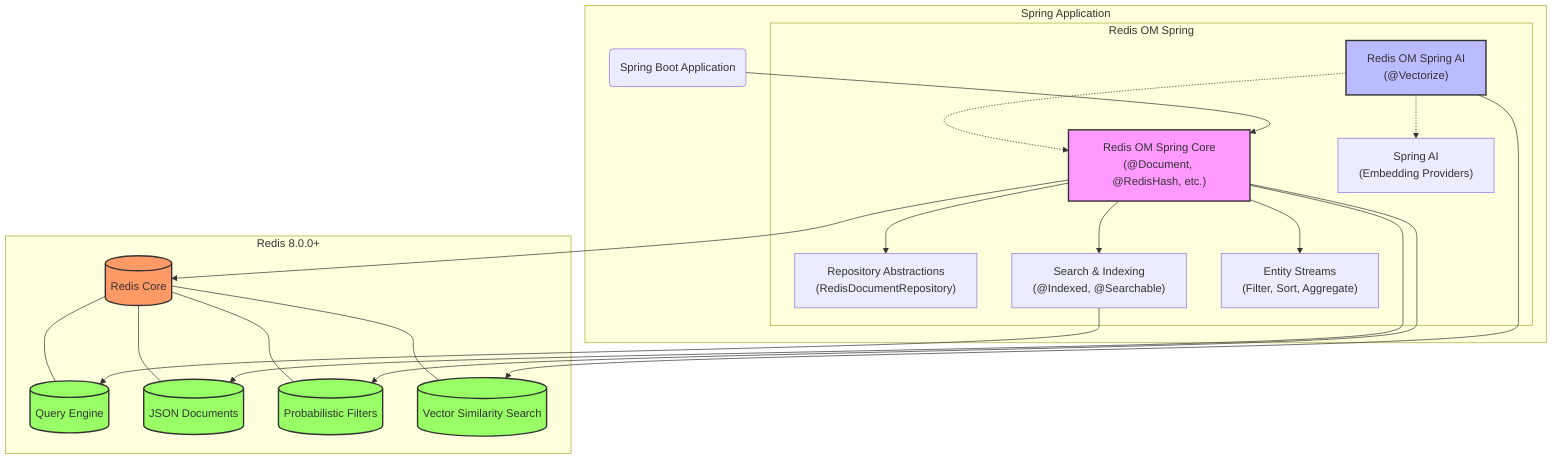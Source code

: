 graph TD
    subgraph "Spring Application"
        SpringApp("Spring Boot Application")
        
        subgraph "Redis OM Spring"
            redisOM["Redis OM Spring Core\n(@Document, @RedisHash, etc.)"]
            redisOMAI["Redis OM Spring AI\n(@Vectorize)"]
            redisOMRepo["Repository Abstractions\n(RedisDocumentRepository)"]
            redisOMSearch["Search & Indexing\n(@Indexed, @Searchable)"]
            redisOMStream["Entity Streams\n(Filter, Sort, Aggregate)"]
            
            redisOM --> redisOMRepo
            redisOM --> redisOMSearch
            redisOM --> redisOMStream
            redisOMAI -.-> redisOM
            redisOMAI -.-> SpringAI
        end
        
        SpringAI["Spring AI\n(Embedding Providers)"]
        SpringApp --> redisOM
    end
    
    subgraph "Redis 8.0.0+"
        Redis[(Redis Core)]
        QueryEngine[("Query Engine")]
        JSON[("JSON Documents")]
        ProbFilters[("Probabilistic Filters")]
        VectorSearch[("Vector Similarity Search")]
        
        Redis --- QueryEngine
        Redis --- JSON
        Redis --- ProbFilters
        Redis --- VectorSearch
    end
    
    redisOM --> Redis
    redisOMSearch --> QueryEngine
    redisOM --> JSON
    redisOM --> ProbFilters
    redisOMAI --> VectorSearch
    
    style redisOM fill:#f9f,stroke:#333,stroke-width:2px
    style redisOMAI fill:#bbf,stroke:#333,stroke-width:2px
    style Redis fill:#f96,stroke:#333,stroke-width:2px
    style QueryEngine fill:#9f6,stroke:#333,stroke-width:2px
    style JSON fill:#9f6,stroke:#333,stroke-width:2px
    style ProbFilters fill:#9f6,stroke:#333,stroke-width:2px
    style VectorSearch fill:#9f6,stroke:#333,stroke-width:2px